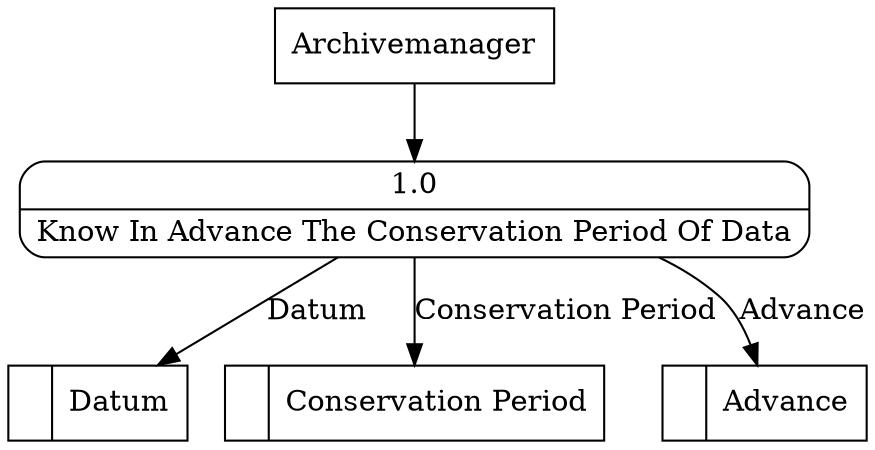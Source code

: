 digraph dfd2{ 
node[shape=record]
200 [label="<f0>  |<f1> Datum " ];
201 [label="<f0>  |<f1> Conservation Period " ];
202 [label="<f0>  |<f1> Advance " ];
203 [label="Archivemanager" shape=box];
204 [label="{<f0> 1.0|<f1> Know In Advance The Conservation Period Of Data }" shape=Mrecord];
203 -> 204
204 -> 202 [label="Advance"]
204 -> 201 [label="Conservation Period"]
204 -> 200 [label="Datum"]
}